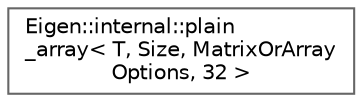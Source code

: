 digraph "Graphical Class Hierarchy"
{
 // LATEX_PDF_SIZE
  bgcolor="transparent";
  edge [fontname=Helvetica,fontsize=10,labelfontname=Helvetica,labelfontsize=10];
  node [fontname=Helvetica,fontsize=10,shape=box,height=0.2,width=0.4];
  rankdir="LR";
  Node0 [id="Node000000",label="Eigen::internal::plain\l_array\< T, Size, MatrixOrArray\lOptions, 32 \>",height=0.2,width=0.4,color="grey40", fillcolor="white", style="filled",URL="$structEigen_1_1internal_1_1plain__array_3_01T_00_01Size_00_01MatrixOrArrayOptions_00_0132_01_4.html",tooltip=" "];
}
